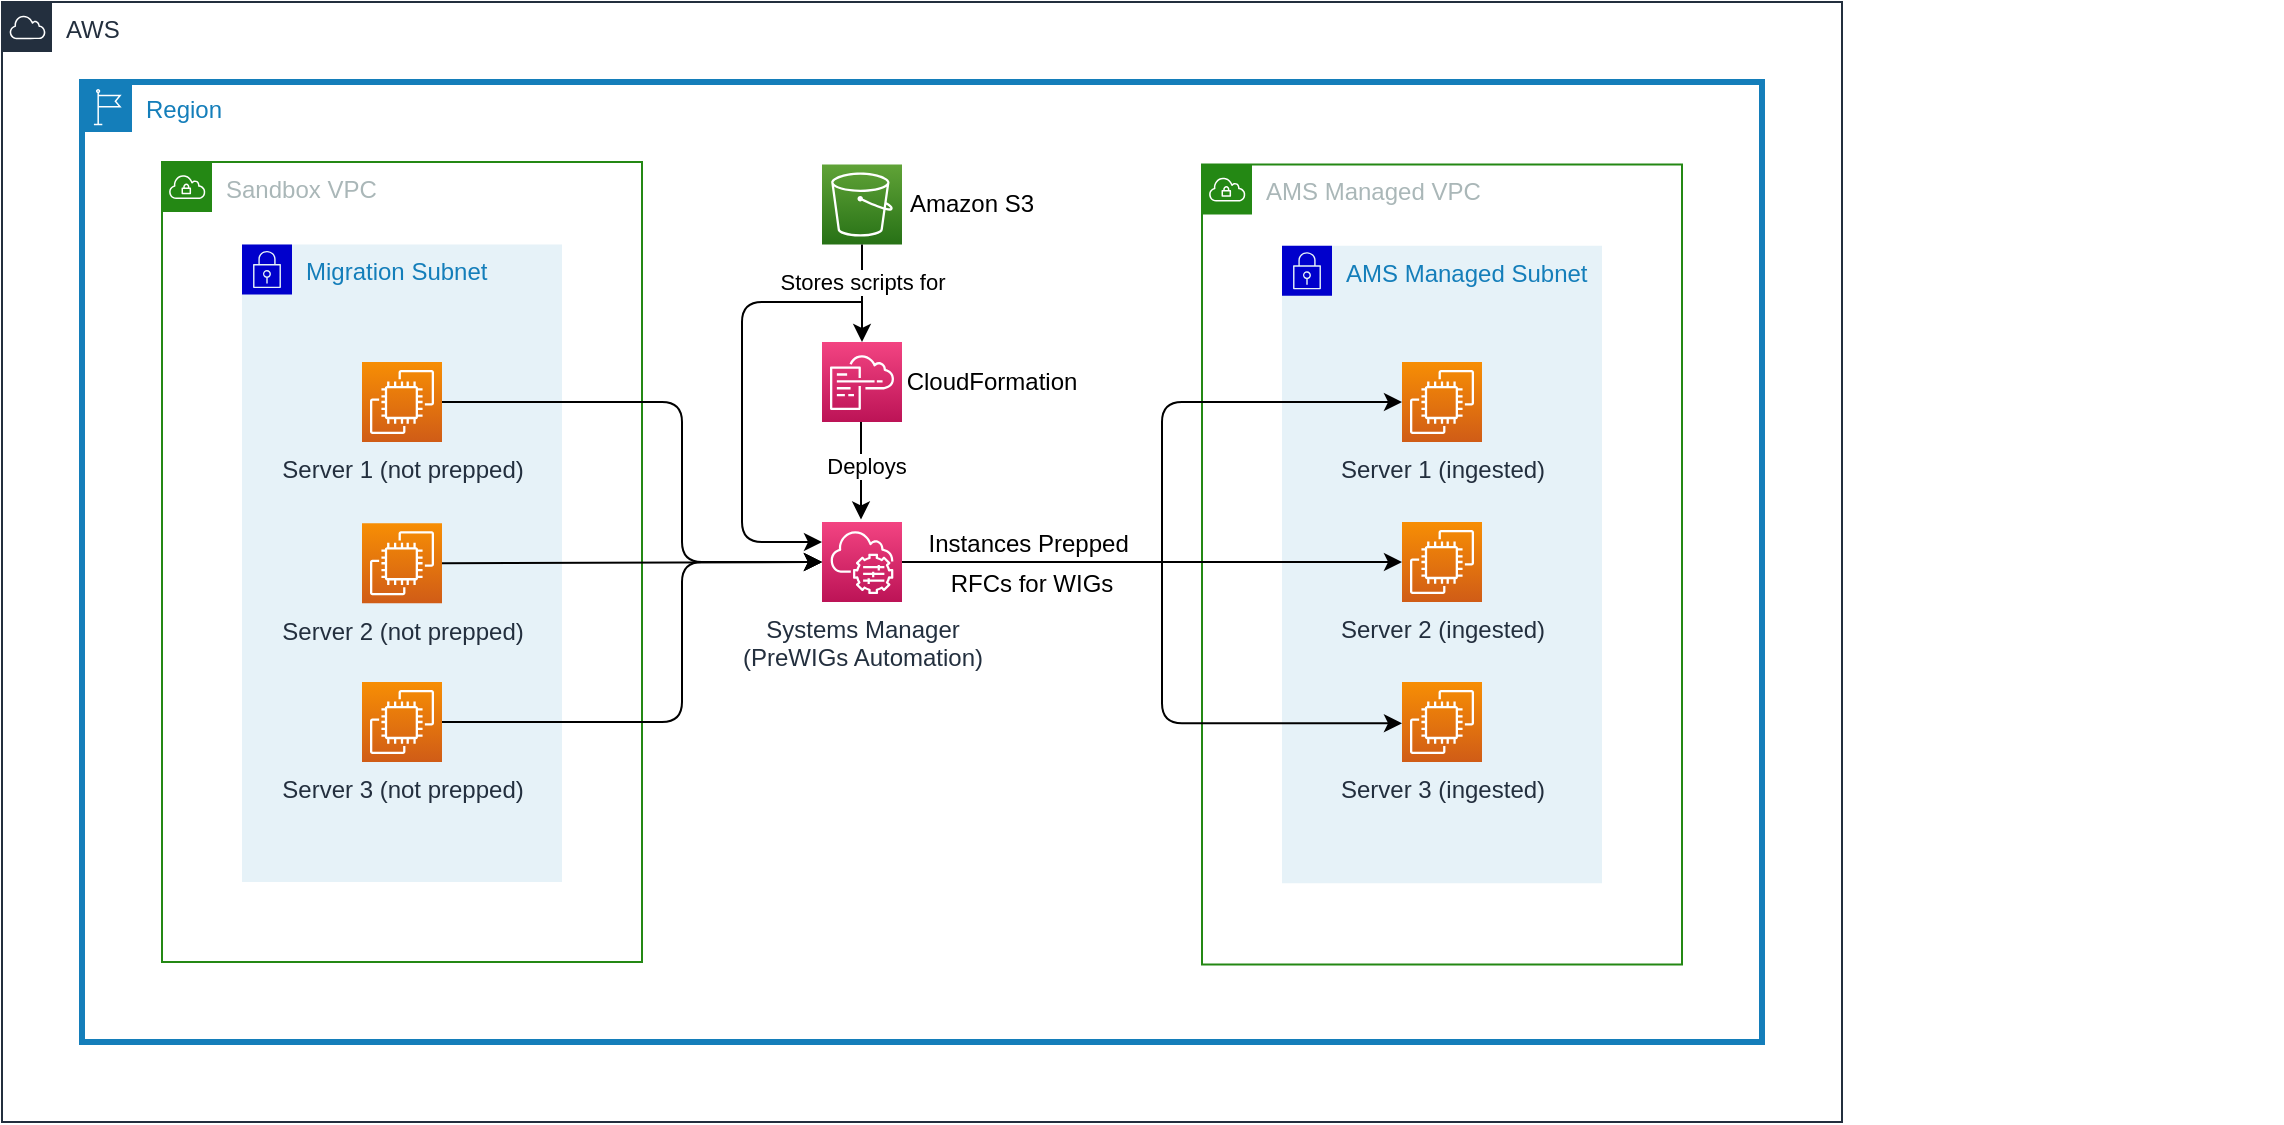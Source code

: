 <mxfile version="14.6.13" type="device"><diagram id="Std2xqOF9l-yQ2OXAsrT" name="Page-1"><mxGraphModel dx="336" dy="597" grid="1" gridSize="10" guides="1" tooltips="1" connect="1" arrows="1" fold="1" page="1" pageScale="1" pageWidth="850" pageHeight="1100" math="0" shadow="0"><root><mxCell id="0"/><mxCell id="1" parent="0"/><mxCell id="ErVf9BOk8GWLGCoZyhsA-6" value="AWS" style="points=[[0,0],[0.25,0],[0.5,0],[0.75,0],[1,0],[1,0.25],[1,0.5],[1,0.75],[1,1],[0.75,1],[0.5,1],[0.25,1],[0,1],[0,0.75],[0,0.5],[0,0.25]];outlineConnect=0;gradientColor=none;html=1;whiteSpace=wrap;fontSize=12;fontStyle=0;shape=mxgraph.aws4.group;grIcon=mxgraph.aws4.group_aws_cloud;strokeColor=#232F3E;fillColor=none;verticalAlign=top;align=left;spacingLeft=30;fontColor=#232F3E;dashed=0;" parent="1" vertex="1"><mxGeometry x="1480" y="440" width="920" height="560" as="geometry"/></mxCell><mxCell id="ErVf9BOk8GWLGCoZyhsA-7" value="Region" style="points=[[0,0],[0.25,0],[0.5,0],[0.75,0],[1,0],[1,0.25],[1,0.5],[1,0.75],[1,1],[0.75,1],[0.5,1],[0.25,1],[0,1],[0,0.75],[0,0.5],[0,0.25]];outlineConnect=0;gradientColor=none;html=1;whiteSpace=wrap;fontSize=12;fontStyle=0;shape=mxgraph.aws4.group;grIcon=mxgraph.aws4.group_region;strokeColor=#147EBA;fillColor=none;verticalAlign=top;align=left;spacingLeft=30;fontColor=#147EBA;dashed=0;strokeWidth=3;" parent="1" vertex="1"><mxGeometry x="1520" y="480" width="840" height="480" as="geometry"/></mxCell><mxCell id="ls-MaaO7d-xjgPfUN8Hz-2" value="Sandbox VPC" style="points=[[0,0],[0.25,0],[0.5,0],[0.75,0],[1,0],[1,0.25],[1,0.5],[1,0.75],[1,1],[0.75,1],[0.5,1],[0.25,1],[0,1],[0,0.75],[0,0.5],[0,0.25]];outlineConnect=0;gradientColor=none;html=1;whiteSpace=wrap;fontSize=12;fontStyle=0;shape=mxgraph.aws4.group;grIcon=mxgraph.aws4.group_vpc;strokeColor=#248814;fillColor=none;verticalAlign=top;align=left;spacingLeft=30;fontColor=#AAB7B8;dashed=0;" parent="1" vertex="1"><mxGeometry x="1560" y="520" width="240" height="400" as="geometry"/></mxCell><mxCell id="ErVf9BOk8GWLGCoZyhsA-14" value="Migration Subnet" style="points=[[0,0],[0.25,0],[0.5,0],[0.75,0],[1,0],[1,0.25],[1,0.5],[1,0.75],[1,1],[0.75,1],[0.5,1],[0.25,1],[0,1],[0,0.75],[0,0.5],[0,0.25]];outlineConnect=0;gradientColor=none;html=1;whiteSpace=wrap;fontSize=12;fontStyle=0;shape=mxgraph.aws4.group;grIcon=mxgraph.aws4.group_security_group;grStroke=0;fillColor=#E6F2F8;verticalAlign=top;align=left;spacingLeft=30;fontColor=#147EBA;dashed=0;strokeWidth=2;strokeColor=#0000CC;" parent="1" vertex="1"><mxGeometry x="1600" y="561.25" width="160" height="318.75" as="geometry"/></mxCell><mxCell id="YcWZGwZcuRzYwuY10Iah-34" value="&lt;div style=&quot;font-weight: 700&quot;&gt;&lt;br&gt;&lt;/div&gt;" style="edgeLabel;html=1;align=center;verticalAlign=middle;resizable=0;points=[];fontColor=#000000;" parent="1" vertex="1" connectable="0"><mxGeometry x="1700" y="561.25" as="geometry"><mxPoint x="677" y="193" as="offset"/></mxGeometry></mxCell><mxCell id="YcWZGwZcuRzYwuY10Iah-35" value="&lt;div style=&quot;font-weight: 700&quot;&gt;&lt;br&gt;&lt;/div&gt;" style="edgeLabel;html=1;align=center;verticalAlign=middle;resizable=0;points=[];fontColor=#000000;" parent="1" vertex="1" connectable="0"><mxGeometry x="2620" y="561.25" as="geometry"><mxPoint x="-271" y="76" as="offset"/></mxGeometry></mxCell><mxCell id="YcWZGwZcuRzYwuY10Iah-45" value="&lt;div style=&quot;font-weight: 700&quot;&gt;&lt;br&gt;&lt;/div&gt;" style="edgeLabel;html=1;align=center;verticalAlign=middle;resizable=0;points=[];fontColor=#000000;" parent="1" vertex="1" connectable="0"><mxGeometry x="1800" y="887.5" as="geometry"><mxPoint x="6" as="offset"/></mxGeometry></mxCell><mxCell id="9mWluOctuD9e7A8nHu8J-1" value="Server 1 (not prepped)" style="points=[[0,0,0],[0.25,0,0],[0.5,0,0],[0.75,0,0],[1,0,0],[0,1,0],[0.25,1,0],[0.5,1,0],[0.75,1,0],[1,1,0],[0,0.25,0],[0,0.5,0],[0,0.75,0],[1,0.25,0],[1,0.5,0],[1,0.75,0]];outlineConnect=0;fontColor=#232F3E;gradientColor=#F78E04;gradientDirection=north;fillColor=#D05C17;strokeColor=#ffffff;dashed=0;verticalLabelPosition=bottom;verticalAlign=top;align=center;html=1;fontSize=12;fontStyle=0;aspect=fixed;shape=mxgraph.aws4.resourceIcon;resIcon=mxgraph.aws4.ec2;" parent="1" vertex="1"><mxGeometry x="1660" y="620" width="40" height="40" as="geometry"/></mxCell><mxCell id="9mWluOctuD9e7A8nHu8J-2" value="Server 2 (not prepped)&lt;br&gt;" style="points=[[0,0,0],[0.25,0,0],[0.5,0,0],[0.75,0,0],[1,0,0],[0,1,0],[0.25,1,0],[0.5,1,0],[0.75,1,0],[1,1,0],[0,0.25,0],[0,0.5,0],[0,0.75,0],[1,0.25,0],[1,0.5,0],[1,0.75,0]];outlineConnect=0;fontColor=#232F3E;gradientColor=#F78E04;gradientDirection=north;fillColor=#D05C17;strokeColor=#ffffff;dashed=0;verticalLabelPosition=bottom;verticalAlign=top;align=center;html=1;fontSize=12;fontStyle=0;aspect=fixed;shape=mxgraph.aws4.resourceIcon;resIcon=mxgraph.aws4.ec2;" parent="1" vertex="1"><mxGeometry x="1660" y="700.63" width="40" height="40" as="geometry"/></mxCell><mxCell id="9mWluOctuD9e7A8nHu8J-3" value="Server 3 (not prepped)" style="points=[[0,0,0],[0.25,0,0],[0.5,0,0],[0.75,0,0],[1,0,0],[0,1,0],[0.25,1,0],[0.5,1,0],[0.75,1,0],[1,1,0],[0,0.25,0],[0,0.5,0],[0,0.75,0],[1,0.25,0],[1,0.5,0],[1,0.75,0]];outlineConnect=0;fontColor=#232F3E;gradientColor=#F78E04;gradientDirection=north;fillColor=#D05C17;strokeColor=#ffffff;dashed=0;verticalLabelPosition=bottom;verticalAlign=top;align=center;html=1;fontSize=12;fontStyle=0;aspect=fixed;shape=mxgraph.aws4.resourceIcon;resIcon=mxgraph.aws4.ec2;" parent="1" vertex="1"><mxGeometry x="1660" y="780" width="40" height="40" as="geometry"/></mxCell><mxCell id="Z8FPbF85Sz95LzOR92CY-1" value="AMS Managed VPC" style="points=[[0,0],[0.25,0],[0.5,0],[0.75,0],[1,0],[1,0.25],[1,0.5],[1,0.75],[1,1],[0.75,1],[0.5,1],[0.25,1],[0,1],[0,0.75],[0,0.5],[0,0.25]];outlineConnect=0;gradientColor=none;html=1;whiteSpace=wrap;fontSize=12;fontStyle=0;shape=mxgraph.aws4.group;grIcon=mxgraph.aws4.group_vpc;strokeColor=#248814;fillColor=none;verticalAlign=top;align=left;spacingLeft=30;fontColor=#AAB7B8;dashed=0;" parent="1" vertex="1"><mxGeometry x="2080" y="521.25" width="240" height="400" as="geometry"/></mxCell><mxCell id="Z8FPbF85Sz95LzOR92CY-2" value="AMS Managed Subnet" style="points=[[0,0],[0.25,0],[0.5,0],[0.75,0],[1,0],[1,0.25],[1,0.5],[1,0.75],[1,1],[0.75,1],[0.5,1],[0.25,1],[0,1],[0,0.75],[0,0.5],[0,0.25]];outlineConnect=0;gradientColor=none;html=1;whiteSpace=wrap;fontSize=12;fontStyle=0;shape=mxgraph.aws4.group;grIcon=mxgraph.aws4.group_security_group;grStroke=0;fillColor=#E6F2F8;verticalAlign=top;align=left;spacingLeft=30;fontColor=#147EBA;dashed=0;strokeWidth=2;strokeColor=#0000CC;" parent="1" vertex="1"><mxGeometry x="2120" y="561.87" width="160" height="318.75" as="geometry"/></mxCell><mxCell id="Z8FPbF85Sz95LzOR92CY-3" value="Server 1 (ingested)" style="points=[[0,0,0],[0.25,0,0],[0.5,0,0],[0.75,0,0],[1,0,0],[0,1,0],[0.25,1,0],[0.5,1,0],[0.75,1,0],[1,1,0],[0,0.25,0],[0,0.5,0],[0,0.75,0],[1,0.25,0],[1,0.5,0],[1,0.75,0]];outlineConnect=0;fontColor=#232F3E;gradientColor=#F78E04;gradientDirection=north;fillColor=#D05C17;strokeColor=#ffffff;dashed=0;verticalLabelPosition=bottom;verticalAlign=top;align=center;html=1;fontSize=12;fontStyle=0;aspect=fixed;shape=mxgraph.aws4.resourceIcon;resIcon=mxgraph.aws4.ec2;" parent="1" vertex="1"><mxGeometry x="2180" y="620" width="40" height="40" as="geometry"/></mxCell><mxCell id="Z8FPbF85Sz95LzOR92CY-4" value="Server 2 (ingested)" style="points=[[0,0,0],[0.25,0,0],[0.5,0,0],[0.75,0,0],[1,0,0],[0,1,0],[0.25,1,0],[0.5,1,0],[0.75,1,0],[1,1,0],[0,0.25,0],[0,0.5,0],[0,0.75,0],[1,0.25,0],[1,0.5,0],[1,0.75,0]];outlineConnect=0;fontColor=#232F3E;gradientColor=#F78E04;gradientDirection=north;fillColor=#D05C17;strokeColor=#ffffff;dashed=0;verticalLabelPosition=bottom;verticalAlign=top;align=center;html=1;fontSize=12;fontStyle=0;aspect=fixed;shape=mxgraph.aws4.resourceIcon;resIcon=mxgraph.aws4.ec2;" parent="1" vertex="1"><mxGeometry x="2180" y="700" width="40" height="40" as="geometry"/></mxCell><mxCell id="Z8FPbF85Sz95LzOR92CY-5" value="Server 3 (ingested)" style="points=[[0,0,0],[0.25,0,0],[0.5,0,0],[0.75,0,0],[1,0,0],[0,1,0],[0.25,1,0],[0.5,1,0],[0.75,1,0],[1,1,0],[0,0.25,0],[0,0.5,0],[0,0.75,0],[1,0.25,0],[1,0.5,0],[1,0.75,0]];outlineConnect=0;fontColor=#232F3E;gradientColor=#F78E04;gradientDirection=north;fillColor=#D05C17;strokeColor=#ffffff;dashed=0;verticalLabelPosition=bottom;verticalAlign=top;align=center;html=1;fontSize=12;fontStyle=0;aspect=fixed;shape=mxgraph.aws4.resourceIcon;resIcon=mxgraph.aws4.ec2;" parent="1" vertex="1"><mxGeometry x="2180" y="780" width="40" height="40" as="geometry"/></mxCell><mxCell id="Z8FPbF85Sz95LzOR92CY-9" value="" style="endArrow=classic;html=1;exitX=1;exitY=0.5;exitDx=0;exitDy=0;exitPerimeter=0;" parent="1" source="9mWluOctuD9e7A8nHu8J-1" target="Z8FPbF85Sz95LzOR92CY-10" edge="1"><mxGeometry width="50" height="50" relative="1" as="geometry"><mxPoint x="1980" y="750" as="sourcePoint"/><mxPoint x="1840" y="640" as="targetPoint"/><Array as="points"><mxPoint x="1820" y="640"/><mxPoint x="1820" y="720"/></Array></mxGeometry></mxCell><mxCell id="Z8FPbF85Sz95LzOR92CY-43" value="" style="edgeStyle=orthogonalEdgeStyle;rounded=0;orthogonalLoop=1;jettySize=auto;html=1;entryX=0;entryY=0.5;entryDx=0;entryDy=0;entryPerimeter=0;" parent="1" source="Z8FPbF85Sz95LzOR92CY-10" target="Z8FPbF85Sz95LzOR92CY-4" edge="1"><mxGeometry relative="1" as="geometry"><mxPoint x="1990" y="720" as="targetPoint"/></mxGeometry></mxCell><mxCell id="Z8FPbF85Sz95LzOR92CY-10" value="Systems Manager&lt;br&gt;(PreWIGs Automation)" style="points=[[0,0,0],[0.25,0,0],[0.5,0,0],[0.75,0,0],[1,0,0],[0,1,0],[0.25,1,0],[0.5,1,0],[0.75,1,0],[1,1,0],[0,0.25,0],[0,0.5,0],[0,0.75,0],[1,0.25,0],[1,0.5,0],[1,0.75,0]];points=[[0,0,0],[0.25,0,0],[0.5,0,0],[0.75,0,0],[1,0,0],[0,1,0],[0.25,1,0],[0.5,1,0],[0.75,1,0],[1,1,0],[0,0.25,0],[0,0.5,0],[0,0.75,0],[1,0.25,0],[1,0.5,0],[1,0.75,0]];outlineConnect=0;fontColor=#232F3E;gradientColor=#F34482;gradientDirection=north;fillColor=#BC1356;strokeColor=#ffffff;dashed=0;verticalLabelPosition=bottom;verticalAlign=top;align=center;html=1;fontSize=12;fontStyle=0;aspect=fixed;shape=mxgraph.aws4.resourceIcon;resIcon=mxgraph.aws4.systems_manager;" parent="1" vertex="1"><mxGeometry x="1890" y="700" width="40" height="40" as="geometry"/></mxCell><mxCell id="Z8FPbF85Sz95LzOR92CY-11" value="" style="endArrow=classic;html=1;exitX=1;exitY=0.5;exitDx=0;exitDy=0;exitPerimeter=0;entryX=0;entryY=0.5;entryDx=0;entryDy=0;entryPerimeter=0;" parent="1" source="9mWluOctuD9e7A8nHu8J-2" target="Z8FPbF85Sz95LzOR92CY-10" edge="1"><mxGeometry width="50" height="50" relative="1" as="geometry"><mxPoint x="1980" y="750" as="sourcePoint"/><mxPoint x="2030" y="700" as="targetPoint"/></mxGeometry></mxCell><mxCell id="Z8FPbF85Sz95LzOR92CY-12" value="" style="endArrow=classic;html=1;exitX=1;exitY=0.5;exitDx=0;exitDy=0;exitPerimeter=0;entryX=0;entryY=0.5;entryDx=0;entryDy=0;entryPerimeter=0;" parent="1" target="Z8FPbF85Sz95LzOR92CY-10" edge="1"><mxGeometry width="50" height="50" relative="1" as="geometry"><mxPoint x="1700" y="800.01" as="sourcePoint"/><mxPoint x="1860" y="880.01" as="targetPoint"/><Array as="points"><mxPoint x="1820" y="800.01"/><mxPoint x="1820" y="720"/></Array></mxGeometry></mxCell><mxCell id="Z8FPbF85Sz95LzOR92CY-13" value="" style="points=[[0,0,0],[0.25,0,0],[0.5,0,0],[0.75,0,0],[1,0,0],[0,1,0],[0.25,1,0],[0.5,1,0],[0.75,1,0],[1,1,0],[0,0.25,0],[0,0.5,0],[0,0.75,0],[1,0.25,0],[1,0.5,0],[1,0.75,0]];outlineConnect=0;fontColor=#232F3E;gradientColor=#60A337;gradientDirection=north;fillColor=#277116;strokeColor=#ffffff;dashed=0;verticalLabelPosition=bottom;verticalAlign=top;align=center;html=1;fontSize=12;fontStyle=0;aspect=fixed;shape=mxgraph.aws4.resourceIcon;resIcon=mxgraph.aws4.s3;" parent="1" vertex="1"><mxGeometry x="1890" y="521.25" width="40" height="40" as="geometry"/></mxCell><mxCell id="Z8FPbF85Sz95LzOR92CY-16" value="" style="points=[[0,0,0],[0.25,0,0],[0.5,0,0],[0.75,0,0],[1,0,0],[0,1,0],[0.25,1,0],[0.5,1,0],[0.75,1,0],[1,1,0],[0,0.25,0],[0,0.5,0],[0,0.75,0],[1,0.25,0],[1,0.5,0],[1,0.75,0]];points=[[0,0,0],[0.25,0,0],[0.5,0,0],[0.75,0,0],[1,0,0],[0,1,0],[0.25,1,0],[0.5,1,0],[0.75,1,0],[1,1,0],[0,0.25,0],[0,0.5,0],[0,0.75,0],[1,0.25,0],[1,0.5,0],[1,0.75,0]];outlineConnect=0;fontColor=#232F3E;gradientColor=#F34482;gradientDirection=north;fillColor=#BC1356;strokeColor=#ffffff;dashed=0;verticalLabelPosition=bottom;verticalAlign=top;align=center;html=1;fontSize=12;fontStyle=0;aspect=fixed;shape=mxgraph.aws4.resourceIcon;resIcon=mxgraph.aws4.cloudformation;" parent="1" vertex="1"><mxGeometry x="1890" y="610" width="40" height="40" as="geometry"/></mxCell><mxCell id="Z8FPbF85Sz95LzOR92CY-31" value="Amazon S3" style="text;html=1;strokeColor=none;fillColor=none;align=center;verticalAlign=middle;whiteSpace=wrap;rounded=0;" parent="1" vertex="1"><mxGeometry x="1930" y="531.25" width="70" height="20" as="geometry"/></mxCell><mxCell id="Z8FPbF85Sz95LzOR92CY-32" value="CloudFormation" style="text;html=1;strokeColor=none;fillColor=none;align=center;verticalAlign=middle;whiteSpace=wrap;rounded=0;" parent="1" vertex="1"><mxGeometry x="1930" y="620" width="90" height="20" as="geometry"/></mxCell><mxCell id="Z8FPbF85Sz95LzOR92CY-36" value="" style="endArrow=classic;html=1;exitX=0.5;exitY=1;exitDx=0;exitDy=0;exitPerimeter=0;" parent="1" source="Z8FPbF85Sz95LzOR92CY-13" target="Z8FPbF85Sz95LzOR92CY-16" edge="1"><mxGeometry width="50" height="50" relative="1" as="geometry"><mxPoint x="1980" y="740" as="sourcePoint"/><mxPoint x="2030" y="690" as="targetPoint"/></mxGeometry></mxCell><mxCell id="Z8FPbF85Sz95LzOR92CY-38" value="Stores scripts for" style="edgeLabel;html=1;align=center;verticalAlign=middle;resizable=0;points=[];" parent="Z8FPbF85Sz95LzOR92CY-36" vertex="1" connectable="0"><mxGeometry x="0.015" y="2" relative="1" as="geometry"><mxPoint x="-2" y="-6" as="offset"/></mxGeometry></mxCell><mxCell id="Z8FPbF85Sz95LzOR92CY-37" value="" style="endArrow=classic;html=1;exitX=0.5;exitY=1;exitDx=0;exitDy=0;exitPerimeter=0;" parent="1" edge="1"><mxGeometry width="50" height="50" relative="1" as="geometry"><mxPoint x="1909.5" y="650" as="sourcePoint"/><mxPoint x="1909.5" y="698.75" as="targetPoint"/></mxGeometry></mxCell><mxCell id="Z8FPbF85Sz95LzOR92CY-39" value="Deploys" style="edgeLabel;html=1;align=center;verticalAlign=middle;resizable=0;points=[];" parent="Z8FPbF85Sz95LzOR92CY-37" vertex="1" connectable="0"><mxGeometry x="-0.097" y="2" relative="1" as="geometry"><mxPoint as="offset"/></mxGeometry></mxCell><mxCell id="Z8FPbF85Sz95LzOR92CY-40" value="" style="endArrow=classic;html=1;entryX=0;entryY=0.25;entryDx=0;entryDy=0;entryPerimeter=0;" parent="1" target="Z8FPbF85Sz95LzOR92CY-10" edge="1"><mxGeometry width="50" height="50" relative="1" as="geometry"><mxPoint x="1910" y="590" as="sourcePoint"/><mxPoint x="1850" y="678.75" as="targetPoint"/><Array as="points"><mxPoint x="1850" y="590"/><mxPoint x="1850" y="710"/></Array></mxGeometry></mxCell><mxCell id="Z8FPbF85Sz95LzOR92CY-44" value="" style="endArrow=classic;html=1;entryX=0;entryY=0.5;entryDx=0;entryDy=0;entryPerimeter=0;" parent="1" target="Z8FPbF85Sz95LzOR92CY-3" edge="1"><mxGeometry width="50" height="50" relative="1" as="geometry"><mxPoint x="2060" y="720" as="sourcePoint"/><mxPoint x="2110" y="670" as="targetPoint"/><Array as="points"><mxPoint x="2060" y="640"/></Array></mxGeometry></mxCell><mxCell id="Z8FPbF85Sz95LzOR92CY-45" value="" style="endArrow=classic;html=1;entryX=0;entryY=0.5;entryDx=0;entryDy=0;entryPerimeter=0;" parent="1" edge="1"><mxGeometry width="50" height="50" relative="1" as="geometry"><mxPoint x="2060" y="720" as="sourcePoint"/><mxPoint x="2180" y="800.62" as="targetPoint"/><Array as="points"><mxPoint x="2060" y="800.62"/></Array></mxGeometry></mxCell><mxCell id="bMZmBehimp3HEHCfa5R2-2" value="Instances Prepped&amp;nbsp;" style="text;html=1;strokeColor=none;fillColor=none;align=center;verticalAlign=middle;whiteSpace=wrap;rounded=0;" vertex="1" parent="1"><mxGeometry x="1940" y="700.63" width="110" height="20" as="geometry"/></mxCell><mxCell id="bMZmBehimp3HEHCfa5R2-4" value="RFCs for WIGs" style="text;html=1;strokeColor=none;fillColor=none;align=center;verticalAlign=middle;whiteSpace=wrap;rounded=0;" vertex="1" parent="1"><mxGeometry x="1940" y="720.63" width="110" height="20" as="geometry"/></mxCell></root></mxGraphModel></diagram></mxfile>